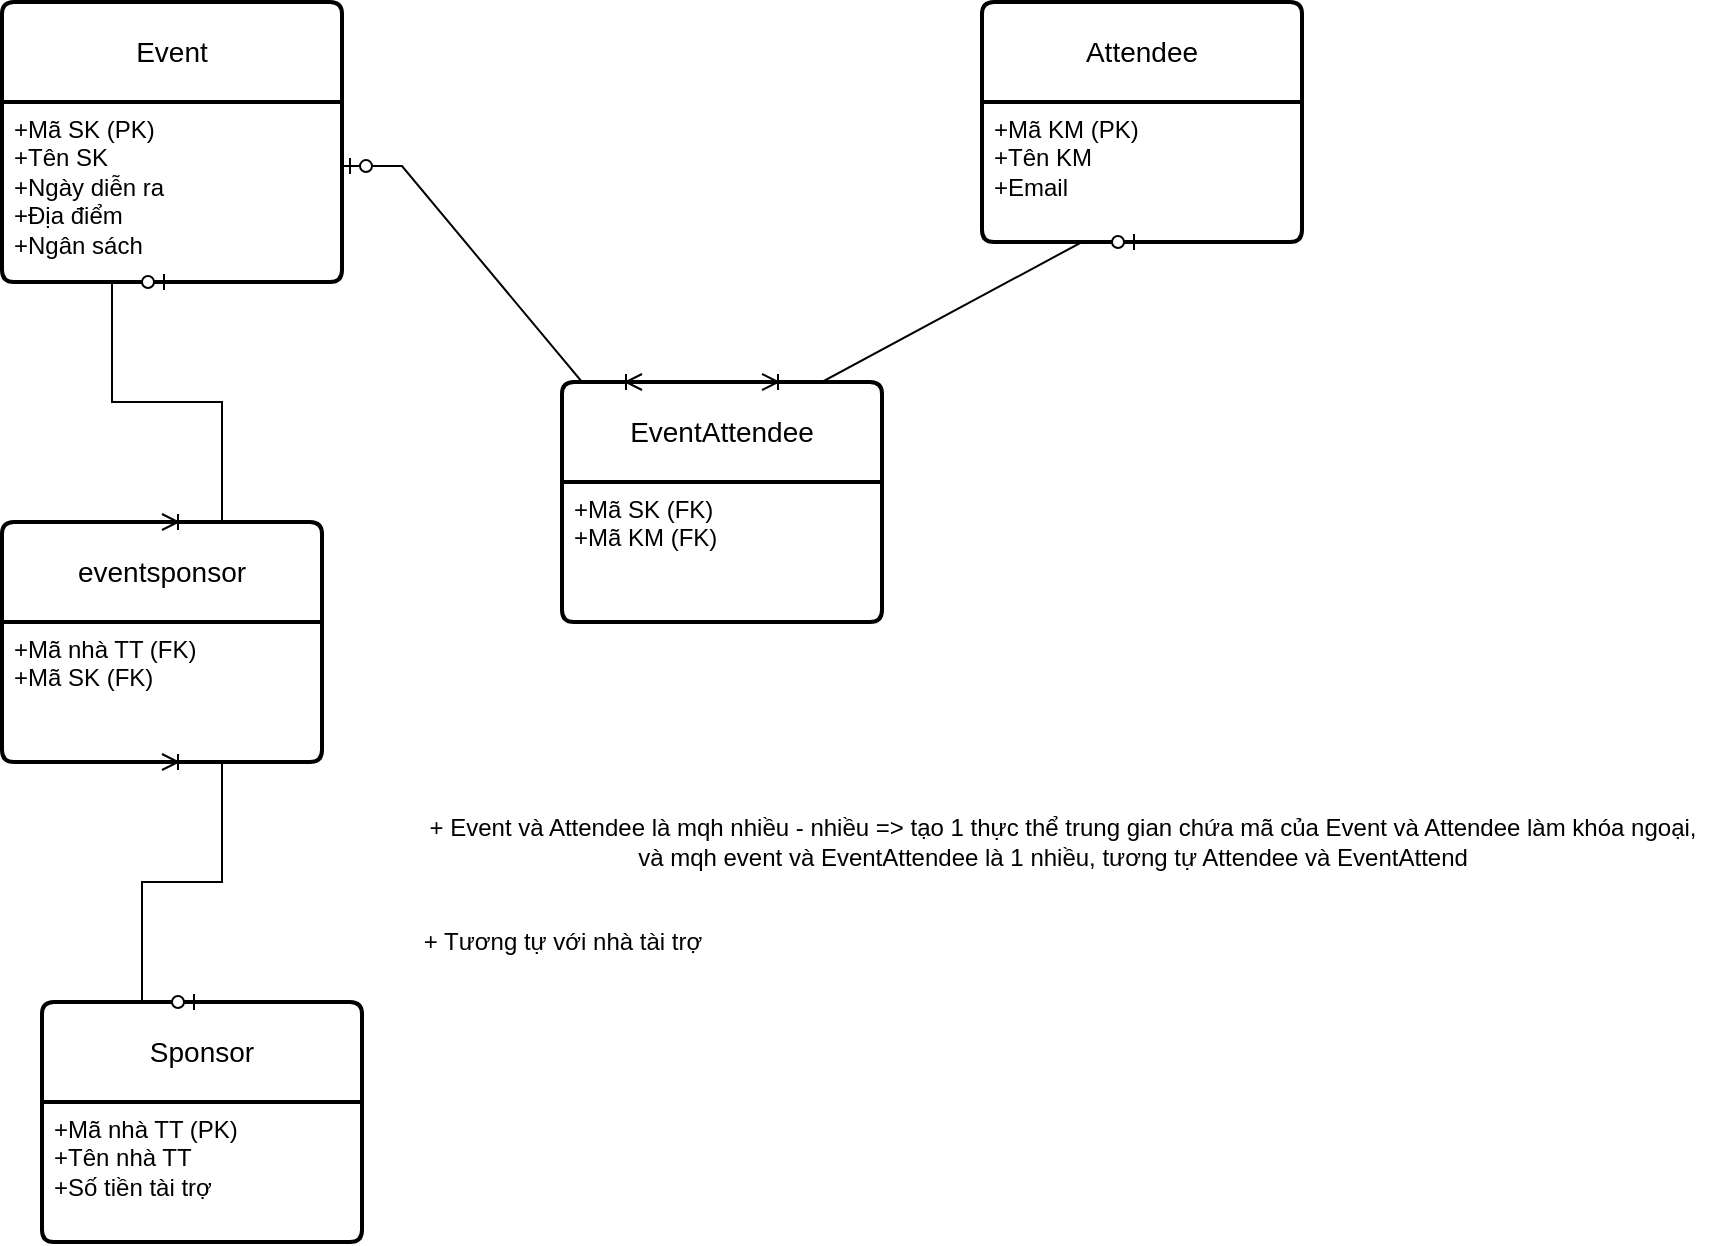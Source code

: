 <mxfile version="24.8.3">
  <diagram id="R2lEEEUBdFMjLlhIrx00" name="Page-1">
    <mxGraphModel grid="1" page="1" gridSize="10" guides="1" tooltips="1" connect="1" arrows="1" fold="1" pageScale="1" pageWidth="850" pageHeight="1100" math="0" shadow="0" extFonts="Permanent Marker^https://fonts.googleapis.com/css?family=Permanent+Marker">
      <root>
        <mxCell id="0" />
        <mxCell id="1" parent="0" />
        <mxCell id="ilTmaIwqO0b5mVDrXsTZ-1" value="Sponsor" style="swimlane;childLayout=stackLayout;horizontal=1;startSize=50;horizontalStack=0;rounded=1;fontSize=14;fontStyle=0;strokeWidth=2;resizeParent=0;resizeLast=1;shadow=0;dashed=0;align=center;arcSize=4;whiteSpace=wrap;html=1;" vertex="1" parent="1">
          <mxGeometry x="20" y="580" width="160" height="120" as="geometry" />
        </mxCell>
        <mxCell id="ilTmaIwqO0b5mVDrXsTZ-2" value="+Mã nhà TT (PK)&lt;br&gt;+Tên nhà TT&lt;br&gt;+Số tiền tài trợ" style="align=left;strokeColor=none;fillColor=none;spacingLeft=4;fontSize=12;verticalAlign=top;resizable=0;rotatable=0;part=1;html=1;" vertex="1" parent="ilTmaIwqO0b5mVDrXsTZ-1">
          <mxGeometry y="50" width="160" height="70" as="geometry" />
        </mxCell>
        <mxCell id="ilTmaIwqO0b5mVDrXsTZ-3" value="Attendee" style="swimlane;childLayout=stackLayout;horizontal=1;startSize=50;horizontalStack=0;rounded=1;fontSize=14;fontStyle=0;strokeWidth=2;resizeParent=0;resizeLast=1;shadow=0;dashed=0;align=center;arcSize=4;whiteSpace=wrap;html=1;" vertex="1" parent="1">
          <mxGeometry x="490" y="80" width="160" height="120" as="geometry" />
        </mxCell>
        <mxCell id="ilTmaIwqO0b5mVDrXsTZ-4" value="+Mã KM (PK)&lt;br&gt;+Tên KM&lt;br&gt;+Email" style="align=left;strokeColor=none;fillColor=none;spacingLeft=4;fontSize=12;verticalAlign=top;resizable=0;rotatable=0;part=1;html=1;" vertex="1" parent="ilTmaIwqO0b5mVDrXsTZ-3">
          <mxGeometry y="50" width="160" height="70" as="geometry" />
        </mxCell>
        <mxCell id="ilTmaIwqO0b5mVDrXsTZ-5" value="Event" style="swimlane;childLayout=stackLayout;horizontal=1;startSize=50;horizontalStack=0;rounded=1;fontSize=14;fontStyle=0;strokeWidth=2;resizeParent=0;resizeLast=1;shadow=0;dashed=0;align=center;arcSize=4;whiteSpace=wrap;html=1;" vertex="1" parent="1">
          <mxGeometry y="80" width="170" height="140" as="geometry" />
        </mxCell>
        <mxCell id="ilTmaIwqO0b5mVDrXsTZ-6" value="+Mã SK (PK)&lt;br&gt;+Tên SK&lt;br&gt;+Ngày diễn ra&lt;div&gt;+Địa điểm&lt;/div&gt;&lt;div&gt;+Ngân sách&lt;/div&gt;" style="align=left;strokeColor=none;fillColor=none;spacingLeft=4;fontSize=12;verticalAlign=top;resizable=0;rotatable=0;part=1;html=1;" vertex="1" parent="ilTmaIwqO0b5mVDrXsTZ-5">
          <mxGeometry y="50" width="170" height="90" as="geometry" />
        </mxCell>
        <mxCell id="ilTmaIwqO0b5mVDrXsTZ-9" value="EventAttendee" style="swimlane;childLayout=stackLayout;horizontal=1;startSize=50;horizontalStack=0;rounded=1;fontSize=14;fontStyle=0;strokeWidth=2;resizeParent=0;resizeLast=1;shadow=0;dashed=0;align=center;arcSize=4;whiteSpace=wrap;html=1;" vertex="1" parent="1">
          <mxGeometry x="280" y="270" width="160" height="120" as="geometry" />
        </mxCell>
        <mxCell id="ilTmaIwqO0b5mVDrXsTZ-10" value="&lt;div&gt;+Mã SK (FK)&lt;/div&gt;+Mã KM (FK)" style="align=left;strokeColor=none;fillColor=none;spacingLeft=4;fontSize=12;verticalAlign=top;resizable=0;rotatable=0;part=1;html=1;" vertex="1" parent="ilTmaIwqO0b5mVDrXsTZ-9">
          <mxGeometry y="50" width="160" height="70" as="geometry" />
        </mxCell>
        <mxCell id="U3jISNegpELPGYk7QZ_S-1" value="eventsponsor" style="swimlane;childLayout=stackLayout;horizontal=1;startSize=50;horizontalStack=0;rounded=1;fontSize=14;fontStyle=0;strokeWidth=2;resizeParent=0;resizeLast=1;shadow=0;dashed=0;align=center;arcSize=4;whiteSpace=wrap;html=1;" vertex="1" parent="1">
          <mxGeometry y="340" width="160" height="120" as="geometry" />
        </mxCell>
        <mxCell id="U3jISNegpELPGYk7QZ_S-2" value="&lt;div&gt;+Mã nhà TT (FK)&lt;/div&gt;+Mã SK (FK)" style="align=left;strokeColor=none;fillColor=none;spacingLeft=4;fontSize=12;verticalAlign=top;resizable=0;rotatable=0;part=1;html=1;" vertex="1" parent="U3jISNegpELPGYk7QZ_S-1">
          <mxGeometry y="50" width="160" height="70" as="geometry" />
        </mxCell>
        <mxCell id="U3jISNegpELPGYk7QZ_S-3" value="" style="edgeStyle=entityRelationEdgeStyle;fontSize=12;html=1;endArrow=ERoneToMany;startArrow=ERzeroToOne;rounded=0;exitX=1;exitY=0.356;exitDx=0;exitDy=0;exitPerimeter=0;entryX=0.25;entryY=0;entryDx=0;entryDy=0;" edge="1" parent="1" source="ilTmaIwqO0b5mVDrXsTZ-6" target="ilTmaIwqO0b5mVDrXsTZ-9">
          <mxGeometry width="100" height="100" relative="1" as="geometry">
            <mxPoint x="310" y="450" as="sourcePoint" />
            <mxPoint x="410" y="350" as="targetPoint" />
          </mxGeometry>
        </mxCell>
        <mxCell id="U3jISNegpELPGYk7QZ_S-4" value="" style="edgeStyle=entityRelationEdgeStyle;fontSize=12;html=1;endArrow=ERoneToMany;startArrow=ERzeroToOne;rounded=0;exitX=0.5;exitY=1;exitDx=0;exitDy=0;entryX=0.625;entryY=0;entryDx=0;entryDy=0;entryPerimeter=0;" edge="1" parent="1" source="ilTmaIwqO0b5mVDrXsTZ-4" target="ilTmaIwqO0b5mVDrXsTZ-9">
          <mxGeometry width="100" height="100" relative="1" as="geometry">
            <mxPoint x="310" y="450" as="sourcePoint" />
            <mxPoint x="410" y="350" as="targetPoint" />
          </mxGeometry>
        </mxCell>
        <mxCell id="U3jISNegpELPGYk7QZ_S-6" value="" style="edgeStyle=entityRelationEdgeStyle;fontSize=12;html=1;endArrow=ERoneToMany;startArrow=ERzeroToOne;rounded=0;entryX=0.5;entryY=1;entryDx=0;entryDy=0;exitX=0.5;exitY=0;exitDx=0;exitDy=0;" edge="1" parent="1" source="ilTmaIwqO0b5mVDrXsTZ-1" target="U3jISNegpELPGYk7QZ_S-2">
          <mxGeometry width="100" height="100" relative="1" as="geometry">
            <mxPoint x="490" y="690" as="sourcePoint" />
            <mxPoint x="200" y="760" as="targetPoint" />
          </mxGeometry>
        </mxCell>
        <mxCell id="U3jISNegpELPGYk7QZ_S-8" value="+ Event và Attendee là mqh nhiều - nhiều =&amp;gt; tạo 1 thực thể trung gian chứa mã của Event và Attendee làm khóa ngoại,&lt;div&gt;và mqh event và EventAttendee là 1 nhiều, tương tự Attendee và EventAttend&amp;nbsp; &amp;nbsp;&lt;/div&gt;" style="text;html=1;align=center;verticalAlign=middle;resizable=0;points=[];autosize=1;strokeColor=none;fillColor=none;" vertex="1" parent="1">
          <mxGeometry x="200" y="480" width="660" height="40" as="geometry" />
        </mxCell>
        <mxCell id="U3jISNegpELPGYk7QZ_S-10" value="" style="edgeStyle=entityRelationEdgeStyle;fontSize=12;html=1;endArrow=ERoneToMany;startArrow=ERzeroToOne;rounded=0;entryX=0.5;entryY=0;entryDx=0;entryDy=0;exitX=0.5;exitY=1;exitDx=0;exitDy=0;" edge="1" parent="1" source="ilTmaIwqO0b5mVDrXsTZ-6" target="U3jISNegpELPGYk7QZ_S-1">
          <mxGeometry width="100" height="100" relative="1" as="geometry">
            <mxPoint x="310" y="450" as="sourcePoint" />
            <mxPoint x="410" y="350" as="targetPoint" />
          </mxGeometry>
        </mxCell>
        <mxCell id="U3jISNegpELPGYk7QZ_S-11" value="+ Tương tự với nhà tài trợ" style="text;html=1;align=center;verticalAlign=middle;resizable=0;points=[];autosize=1;strokeColor=none;fillColor=none;" vertex="1" parent="1">
          <mxGeometry x="200" y="535" width="160" height="30" as="geometry" />
        </mxCell>
      </root>
    </mxGraphModel>
  </diagram>
</mxfile>
